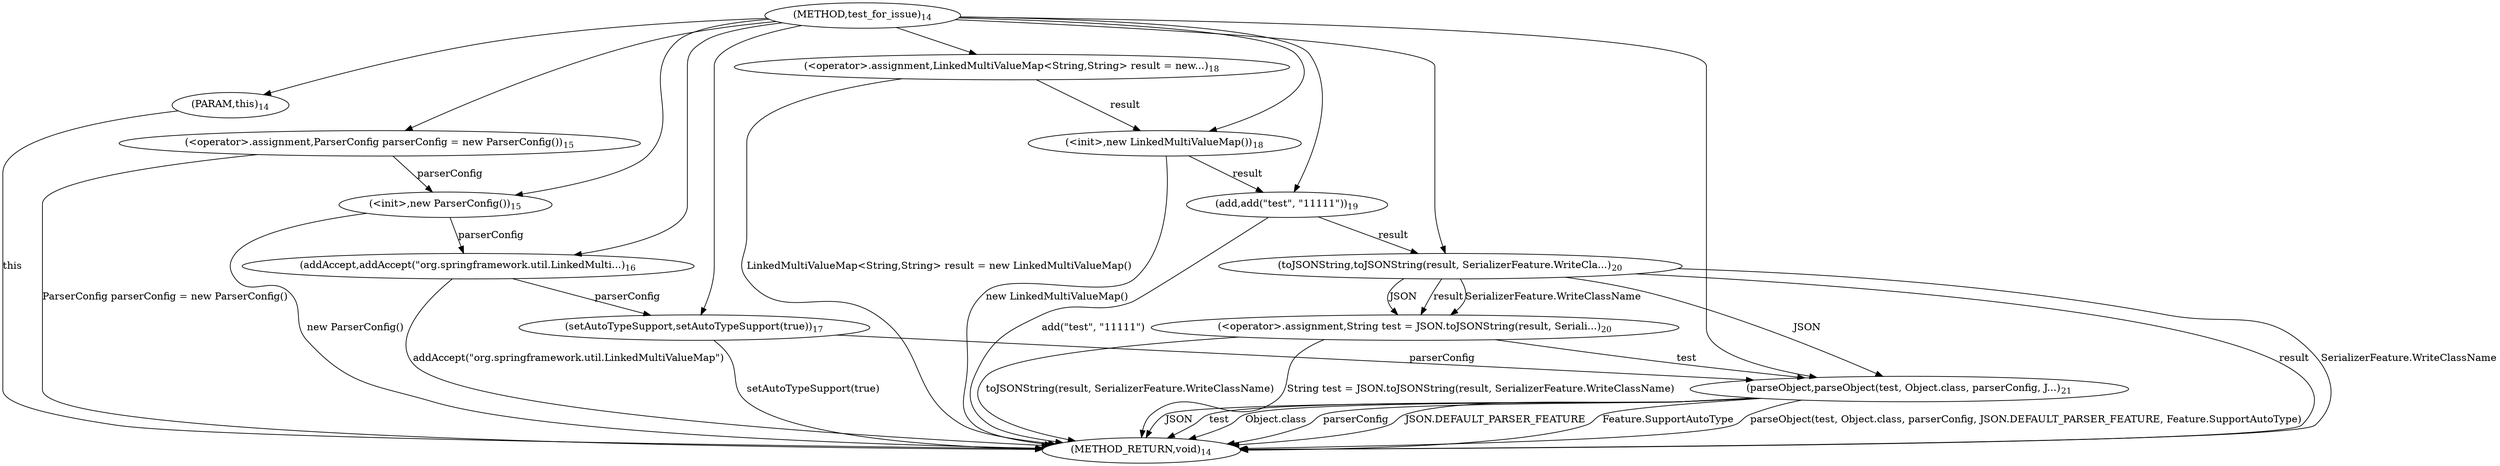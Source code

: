 digraph "test_for_issue" {  
"7" [label = <(METHOD,test_for_issue)<SUB>14</SUB>> ]
"56" [label = <(METHOD_RETURN,void)<SUB>14</SUB>> ]
"8" [label = <(PARAM,this)<SUB>14</SUB>> ]
"11" [label = <(&lt;operator&gt;.assignment,ParserConfig parserConfig = new ParserConfig())<SUB>15</SUB>> ]
"14" [label = <(&lt;init&gt;,new ParserConfig())<SUB>15</SUB>> ]
"16" [label = <(addAccept,addAccept(&quot;org.springframework.util.LinkedMulti...)<SUB>16</SUB>> ]
"19" [label = <(setAutoTypeSupport,setAutoTypeSupport(true))<SUB>17</SUB>> ]
"23" [label = <(&lt;operator&gt;.assignment,LinkedMultiValueMap&lt;String,String&gt; result = new...)<SUB>18</SUB>> ]
"26" [label = <(&lt;init&gt;,new LinkedMultiValueMap())<SUB>18</SUB>> ]
"28" [label = <(add,add(&quot;test&quot;, &quot;11111&quot;))<SUB>19</SUB>> ]
"33" [label = <(&lt;operator&gt;.assignment,String test = JSON.toJSONString(result, Seriali...)<SUB>20</SUB>> ]
"41" [label = <(parseObject,parseObject(test, Object.class, parserConfig, J...)<SUB>21</SUB>> ]
"11" [label = <(&lt;operator&gt;.assignment,ParserConfig parserConfig = new ParserConfig())<SUB>15</SUB>> ]
"11" [label = <(&lt;operator&gt;.assignment,ParserConfig parserConfig = new ParserConfig())<SUB>15</SUB>> ]
"14" [label = <(&lt;init&gt;,new ParserConfig())<SUB>15</SUB>> ]
"16" [label = <(addAccept,addAccept(&quot;org.springframework.util.LinkedMulti...)<SUB>16</SUB>> ]
"16" [label = <(addAccept,addAccept(&quot;org.springframework.util.LinkedMulti...)<SUB>16</SUB>> ]
"19" [label = <(setAutoTypeSupport,setAutoTypeSupport(true))<SUB>17</SUB>> ]
"19" [label = <(setAutoTypeSupport,setAutoTypeSupport(true))<SUB>17</SUB>> ]
"23" [label = <(&lt;operator&gt;.assignment,LinkedMultiValueMap&lt;String,String&gt; result = new...)<SUB>18</SUB>> ]
"23" [label = <(&lt;operator&gt;.assignment,LinkedMultiValueMap&lt;String,String&gt; result = new...)<SUB>18</SUB>> ]
"26" [label = <(&lt;init&gt;,new LinkedMultiValueMap())<SUB>18</SUB>> ]
"28" [label = <(add,add(&quot;test&quot;, &quot;11111&quot;))<SUB>19</SUB>> ]
"28" [label = <(add,add(&quot;test&quot;, &quot;11111&quot;))<SUB>19</SUB>> ]
"28" [label = <(add,add(&quot;test&quot;, &quot;11111&quot;))<SUB>19</SUB>> ]
"33" [label = <(&lt;operator&gt;.assignment,String test = JSON.toJSONString(result, Seriali...)<SUB>20</SUB>> ]
"33" [label = <(&lt;operator&gt;.assignment,String test = JSON.toJSONString(result, Seriali...)<SUB>20</SUB>> ]
"41" [label = <(parseObject,parseObject(test, Object.class, parserConfig, J...)<SUB>21</SUB>> ]
"41" [label = <(parseObject,parseObject(test, Object.class, parserConfig, J...)<SUB>21</SUB>> ]
"41" [label = <(parseObject,parseObject(test, Object.class, parserConfig, J...)<SUB>21</SUB>> ]
"41" [label = <(parseObject,parseObject(test, Object.class, parserConfig, J...)<SUB>21</SUB>> ]
"41" [label = <(parseObject,parseObject(test, Object.class, parserConfig, J...)<SUB>21</SUB>> ]
"41" [label = <(parseObject,parseObject(test, Object.class, parserConfig, J...)<SUB>21</SUB>> ]
"35" [label = <(toJSONString,toJSONString(result, SerializerFeature.WriteCla...)<SUB>20</SUB>> ]
"35" [label = <(toJSONString,toJSONString(result, SerializerFeature.WriteCla...)<SUB>20</SUB>> ]
"35" [label = <(toJSONString,toJSONString(result, SerializerFeature.WriteCla...)<SUB>20</SUB>> ]
  "8" -> "56"  [ label = "this"] 
  "11" -> "56"  [ label = "ParserConfig parserConfig = new ParserConfig()"] 
  "14" -> "56"  [ label = "new ParserConfig()"] 
  "16" -> "56"  [ label = "addAccept(&quot;org.springframework.util.LinkedMultiValueMap&quot;)"] 
  "19" -> "56"  [ label = "setAutoTypeSupport(true)"] 
  "23" -> "56"  [ label = "LinkedMultiValueMap&lt;String,String&gt; result = new LinkedMultiValueMap()"] 
  "26" -> "56"  [ label = "new LinkedMultiValueMap()"] 
  "28" -> "56"  [ label = "add(&quot;test&quot;, &quot;11111&quot;)"] 
  "35" -> "56"  [ label = "result"] 
  "35" -> "56"  [ label = "SerializerFeature.WriteClassName"] 
  "33" -> "56"  [ label = "toJSONString(result, SerializerFeature.WriteClassName)"] 
  "33" -> "56"  [ label = "String test = JSON.toJSONString(result, SerializerFeature.WriteClassName)"] 
  "41" -> "56"  [ label = "JSON"] 
  "41" -> "56"  [ label = "test"] 
  "41" -> "56"  [ label = "Object.class"] 
  "41" -> "56"  [ label = "parserConfig"] 
  "41" -> "56"  [ label = "JSON.DEFAULT_PARSER_FEATURE"] 
  "41" -> "56"  [ label = "Feature.SupportAutoType"] 
  "41" -> "56"  [ label = "parseObject(test, Object.class, parserConfig, JSON.DEFAULT_PARSER_FEATURE, Feature.SupportAutoType)"] 
  "7" -> "8" 
  "7" -> "11" 
  "7" -> "23" 
  "35" -> "33"  [ label = "JSON"] 
  "35" -> "33"  [ label = "result"] 
  "35" -> "33"  [ label = "SerializerFeature.WriteClassName"] 
  "11" -> "14"  [ label = "parserConfig"] 
  "7" -> "14" 
  "14" -> "16"  [ label = "parserConfig"] 
  "7" -> "16" 
  "16" -> "19"  [ label = "parserConfig"] 
  "7" -> "19" 
  "23" -> "26"  [ label = "result"] 
  "7" -> "26" 
  "26" -> "28"  [ label = "result"] 
  "7" -> "28" 
  "35" -> "41"  [ label = "JSON"] 
  "7" -> "41" 
  "33" -> "41"  [ label = "test"] 
  "19" -> "41"  [ label = "parserConfig"] 
  "7" -> "35" 
  "28" -> "35"  [ label = "result"] 
}
